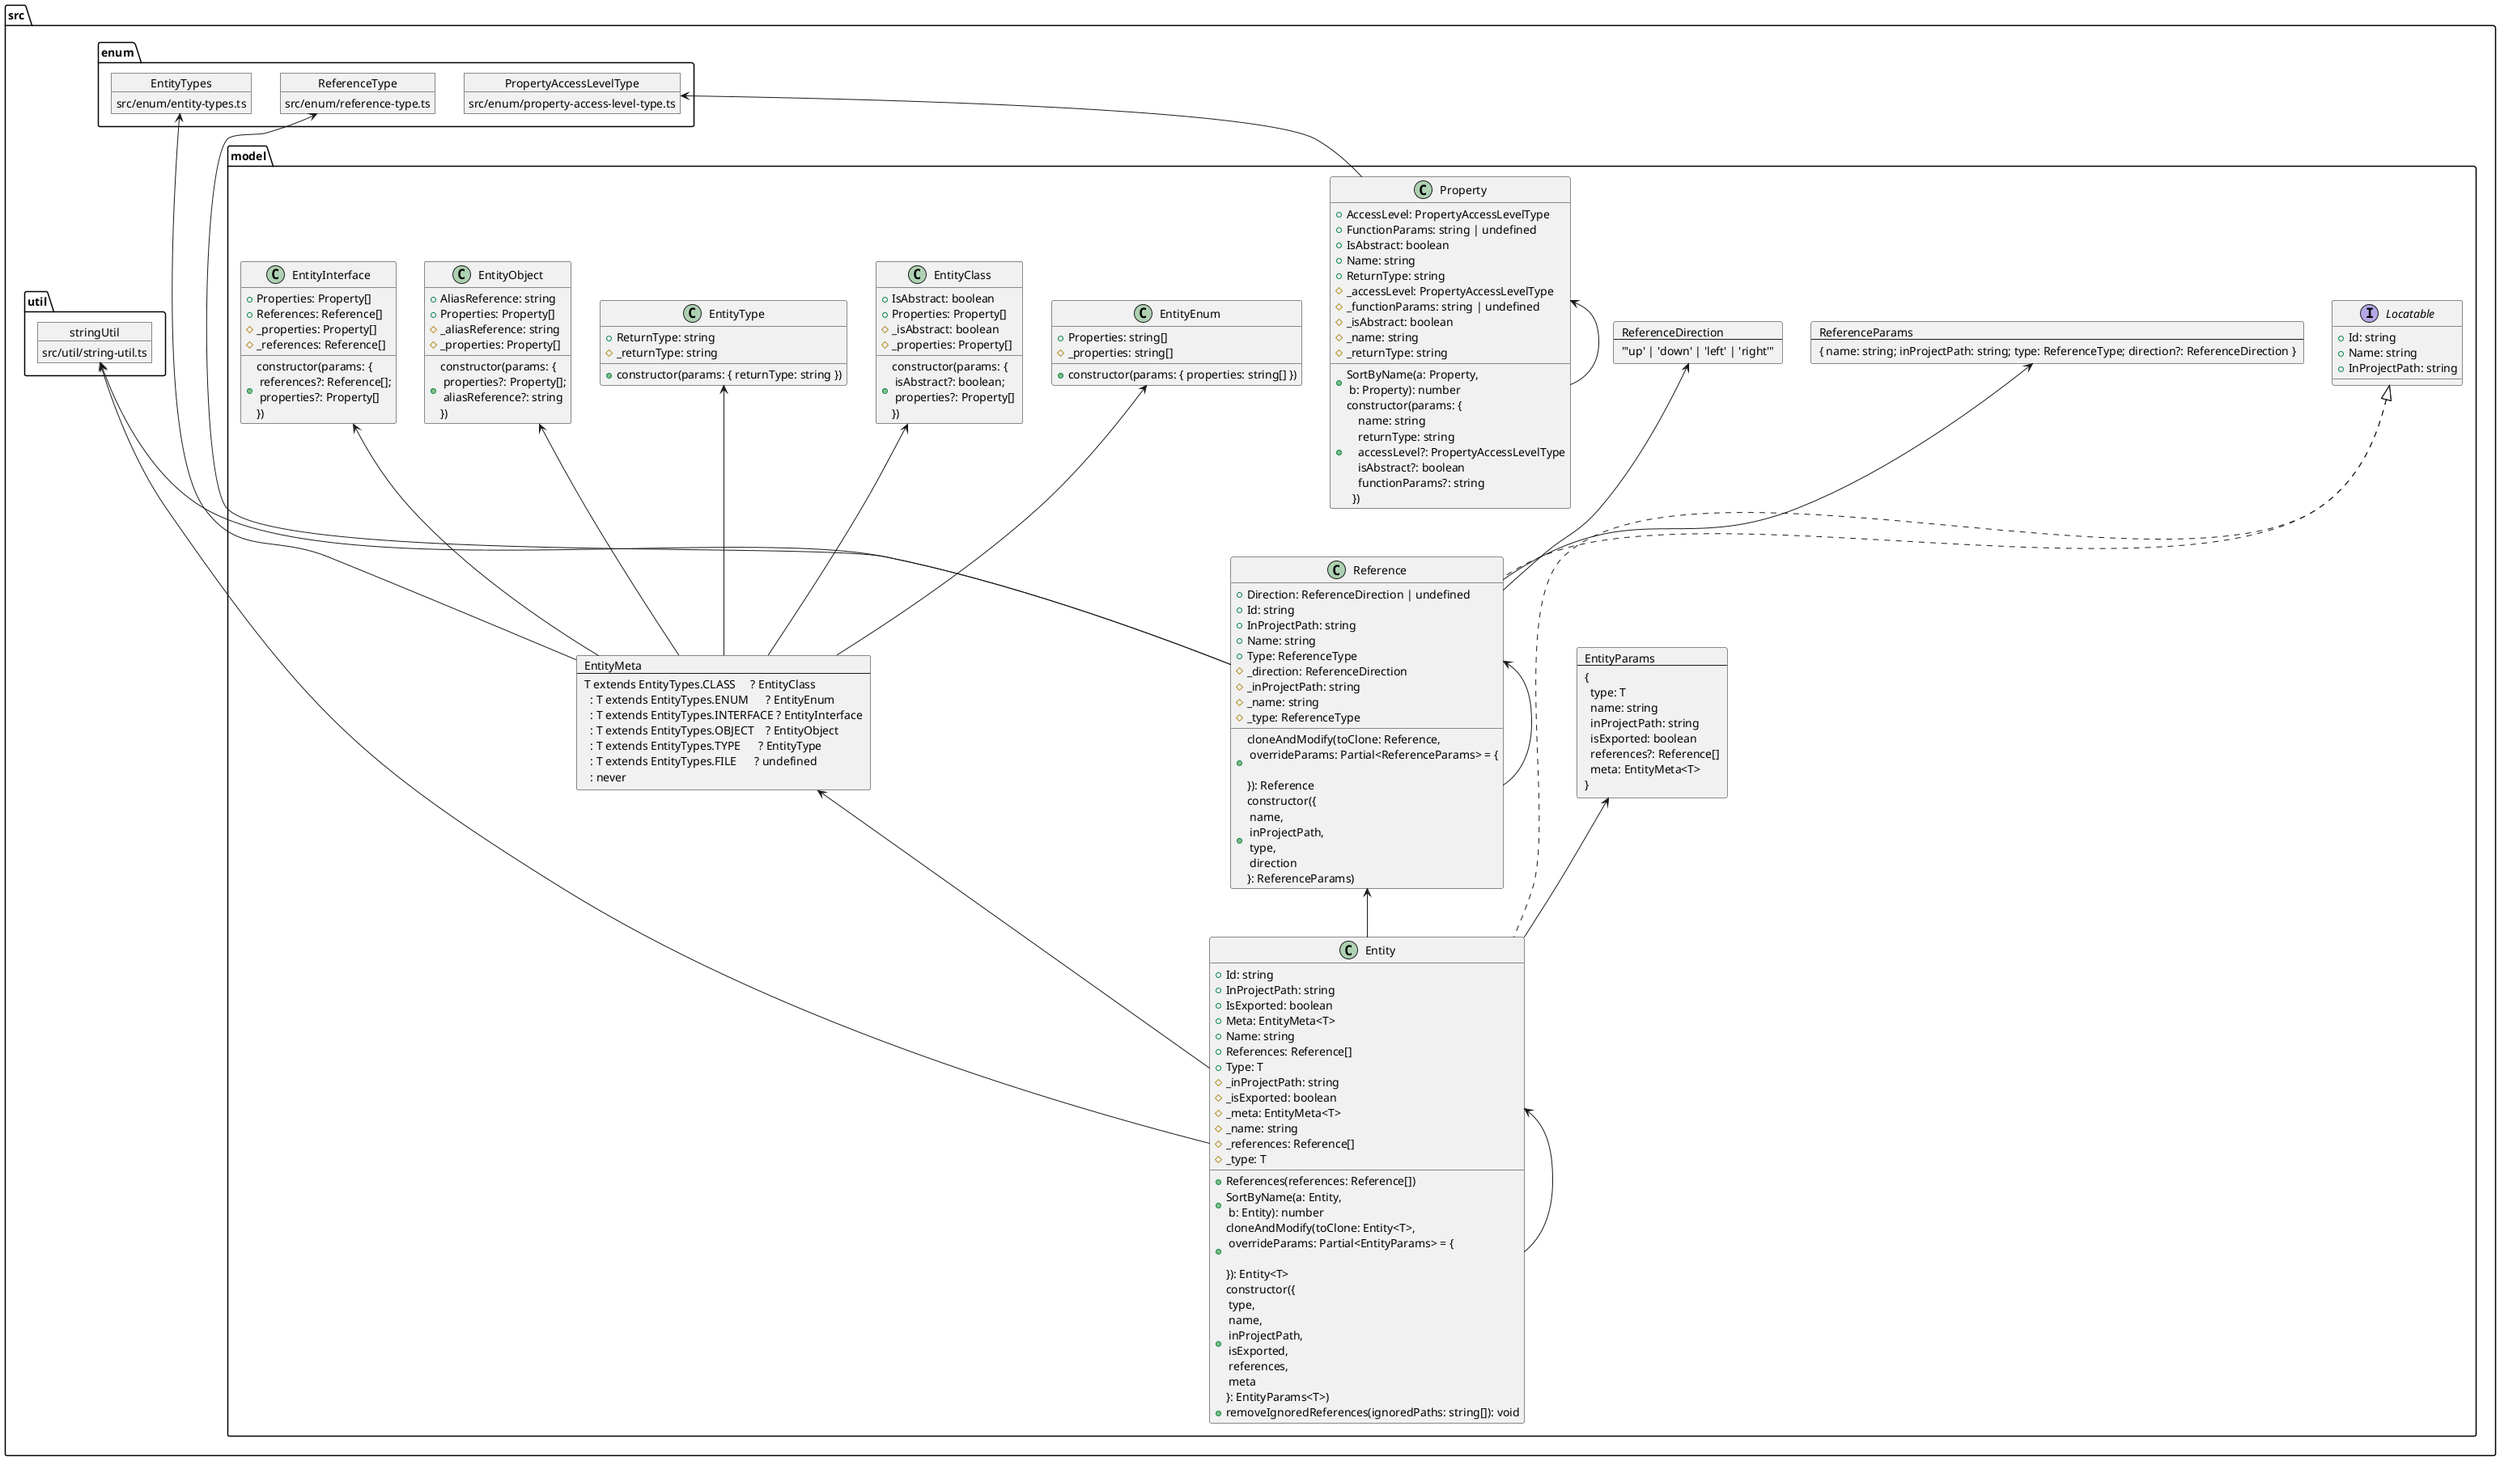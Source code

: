 @startuml
    folder "src" as src_b874d07 {
      folder "model" as model_40d91327 {
        class "EntityClass" as entity_class_87e50b39 {
          + IsAbstract: boolean
          + Properties: Property[]
          # _isAbstract: boolean
          # _properties: Property[]
         + constructor(params: {\n isAbstract?: boolean;\n properties?: Property[] \n})
        }
        class "EntityEnum" as entity_enum_f7c58024 {
          + Properties: string[]
          # _properties: string[]
         + constructor(params: { properties: string[] })
        }
        class "EntityInterface" as entity_interface_590b4132 {
          + Properties: Property[]
          + References: Reference[]
          # _properties: Property[]
          # _references: Reference[]
         + constructor(params: {\n references?: Reference[];\n properties?: Property[] \n})
        }
        class "EntityObject" as entity_object_784a4022 {
          + AliasReference: string
          + Properties: Property[]
          # _aliasReference: string
          # _properties: Property[]
         + constructor(params: {\n properties?: Property[];\n aliasReference?: string \n})
        }
        class "EntityType" as entity_type_a3fb7caf {
          + ReturnType: string
          # _returnType: string
         + constructor(params: { returnType: string })
        }
        card entity_meta_9581579a [
          EntityMeta
          ---
          T extends EntityTypes.CLASS     ? EntityClass
            : T extends EntityTypes.ENUM      ? EntityEnum
            : T extends EntityTypes.INTERFACE ? EntityInterface
            : T extends EntityTypes.OBJECT    ? EntityObject
            : T extends EntityTypes.TYPE      ? EntityType
            : T extends EntityTypes.FILE      ? undefined
            : never
        ]
        card entity_params_9581579a [
          EntityParams
          ---
          {
            type: T
            name: string
            inProjectPath: string
            isExported: boolean
            references?: Reference[]
            meta: EntityMeta<T>
          }
        ]
        class "Entity" as entity_9581579a {
          + Id: string
          + InProjectPath: string
          + IsExported: boolean
          + Meta: EntityMeta<T>
          + Name: string
          + References: Reference[]
          + References(references: Reference[])
          + SortByName(a: Entity,\n b: Entity): number
          + Type: T
          # _inProjectPath: string
          # _isExported: boolean
          # _meta: EntityMeta<T>
          # _name: string
          # _references: Reference[]
          # _type: T
          + cloneAndModify(toClone: Entity<T>,\n overrideParams: Partial<EntityParams> = {\n\n}): Entity<T>
         + constructor({\n type,\n name,\n inProjectPath,\n isExported,\n references,\n meta \n}: EntityParams<T>)
          + removeIgnoredReferences(ignoredPaths: string[]): void
        }
        interface "Locatable" as locatable_b011d3de {
          + Id: string
          + Name: string
          + InProjectPath: string
        }
        class "Property" as property_d5a84d26 {
          + AccessLevel: PropertyAccessLevelType
          + FunctionParams: string | undefined
          + IsAbstract: boolean
          + Name: string
          + ReturnType: string
          + SortByName(a: Property,\n b: Property): number
          # _accessLevel: PropertyAccessLevelType
          # _functionParams: string | undefined
          # _isAbstract: boolean
          # _name: string
          # _returnType: string
         + constructor(params: {\n    name: string\n    returnType: string\n    accessLevel?: PropertyAccessLevelType\n    isAbstract?: boolean\n    functionParams?: string\n  })
        }
        card reference_direction_aaef6aea [
          ReferenceDirection
          ---
          "'up' | 'down' | 'left' | 'right'"
        ]
        card reference_params_aaef6aea [
          ReferenceParams
          ---
          { name: string; inProjectPath: string; type: ReferenceType; direction?: ReferenceDirection }
        ]
        class "Reference" as reference_aaef6aea {
          + Direction: ReferenceDirection | undefined
          + Id: string
          + InProjectPath: string
          + Name: string
          + Type: ReferenceType
          # _direction: ReferenceDirection
          # _inProjectPath: string
          # _name: string
          # _type: ReferenceType
          + cloneAndModify(toClone: Reference,\n overrideParams: Partial<ReferenceParams> = {\n\n}): Reference
         + constructor({\n name,\n inProjectPath,\n type,\n direction \n}: ReferenceParams)
        }
      }
      folder "enum" as enum_1eea471b {
        object "EntityTypes" as entity_types_7cf791e0 {
          src/enum/entity-types.ts
        }
        object "PropertyAccessLevelType" as property_access_level_type_daa2367d {
          src/enum/property-access-level-type.ts
        }
        object "ReferenceType" as reference_type_1f38c983 {
          src/enum/reference-type.ts
        }
      }
      folder "util" as util_28bcbc6c {
        object "stringUtil" as string_util_20f7f236 {
          src/util/string-util.ts
        }
      }
    }
  entity_meta_9581579a -up-> entity_types_7cf791e0
  entity_meta_9581579a -up-> entity_class_87e50b39
  entity_meta_9581579a -up-> entity_enum_f7c58024
  entity_meta_9581579a -up-> entity_interface_590b4132
  entity_meta_9581579a -up-> entity_object_784a4022
  entity_meta_9581579a -up-> entity_type_a3fb7caf
  entity_9581579a -up-> reference_aaef6aea
  entity_9581579a -up-> string_util_20f7f236
  entity_9581579a -up-> entity_meta_9581579a
  entity_9581579a -up-> entity_params_9581579a
  entity_9581579a -up-> entity_9581579a
  entity_9581579a .up.|> locatable_b011d3de
  property_d5a84d26 -up-> property_access_level_type_daa2367d
  property_d5a84d26 -up-> property_d5a84d26
  reference_aaef6aea -up-> reference_type_1f38c983
  reference_aaef6aea -up-> string_util_20f7f236
  reference_aaef6aea -up-> reference_direction_aaef6aea
  reference_aaef6aea -up-> reference_params_aaef6aea
  reference_aaef6aea -up-> reference_aaef6aea
  reference_aaef6aea .up.|> locatable_b011d3de
@enduml
